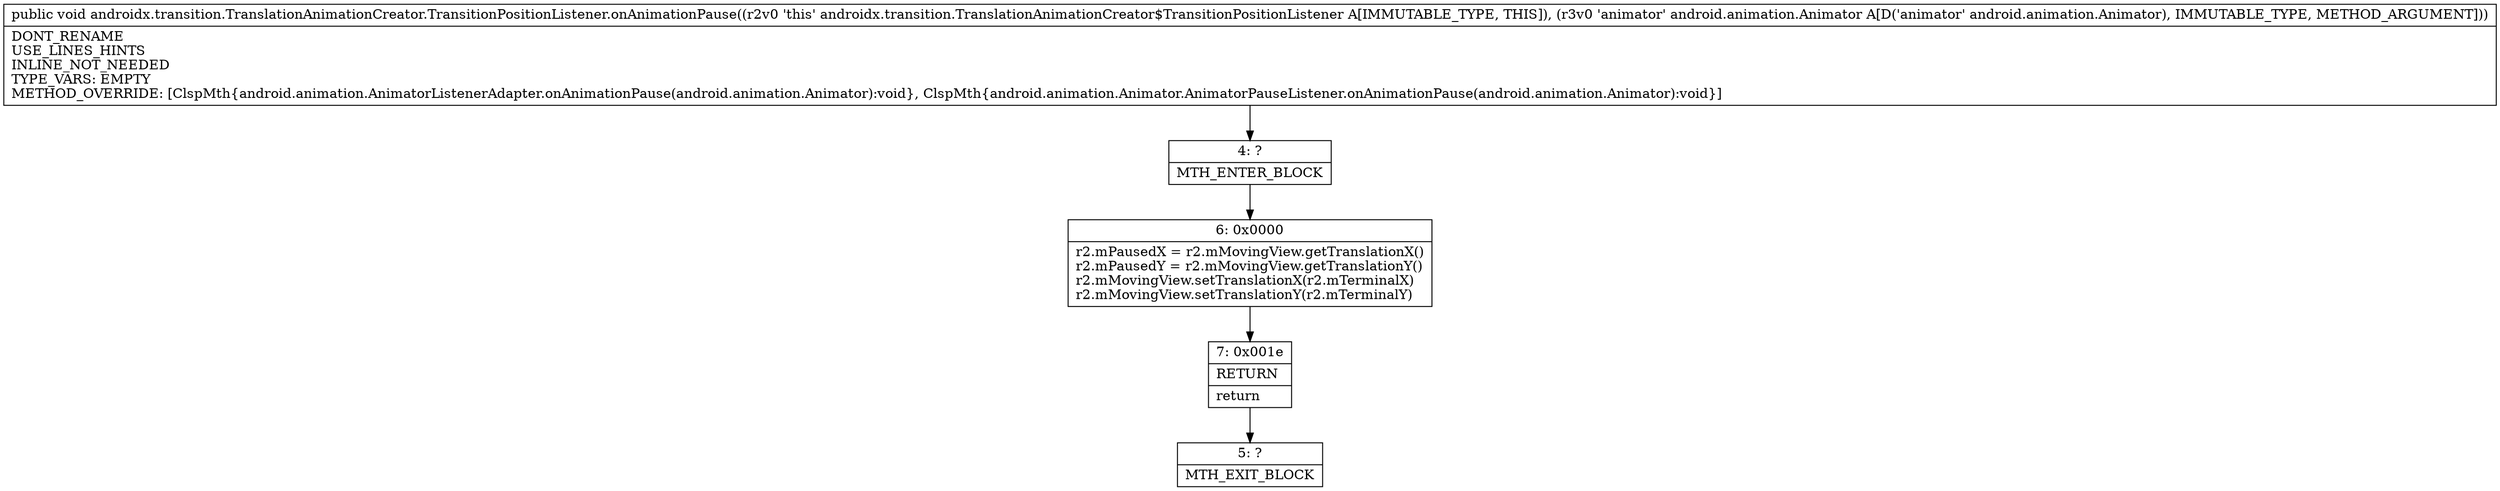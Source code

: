 digraph "CFG forandroidx.transition.TranslationAnimationCreator.TransitionPositionListener.onAnimationPause(Landroid\/animation\/Animator;)V" {
Node_4 [shape=record,label="{4\:\ ?|MTH_ENTER_BLOCK\l}"];
Node_6 [shape=record,label="{6\:\ 0x0000|r2.mPausedX = r2.mMovingView.getTranslationX()\lr2.mPausedY = r2.mMovingView.getTranslationY()\lr2.mMovingView.setTranslationX(r2.mTerminalX)\lr2.mMovingView.setTranslationY(r2.mTerminalY)\l}"];
Node_7 [shape=record,label="{7\:\ 0x001e|RETURN\l|return\l}"];
Node_5 [shape=record,label="{5\:\ ?|MTH_EXIT_BLOCK\l}"];
MethodNode[shape=record,label="{public void androidx.transition.TranslationAnimationCreator.TransitionPositionListener.onAnimationPause((r2v0 'this' androidx.transition.TranslationAnimationCreator$TransitionPositionListener A[IMMUTABLE_TYPE, THIS]), (r3v0 'animator' android.animation.Animator A[D('animator' android.animation.Animator), IMMUTABLE_TYPE, METHOD_ARGUMENT]))  | DONT_RENAME\lUSE_LINES_HINTS\lINLINE_NOT_NEEDED\lTYPE_VARS: EMPTY\lMETHOD_OVERRIDE: [ClspMth\{android.animation.AnimatorListenerAdapter.onAnimationPause(android.animation.Animator):void\}, ClspMth\{android.animation.Animator.AnimatorPauseListener.onAnimationPause(android.animation.Animator):void\}]\l}"];
MethodNode -> Node_4;Node_4 -> Node_6;
Node_6 -> Node_7;
Node_7 -> Node_5;
}

